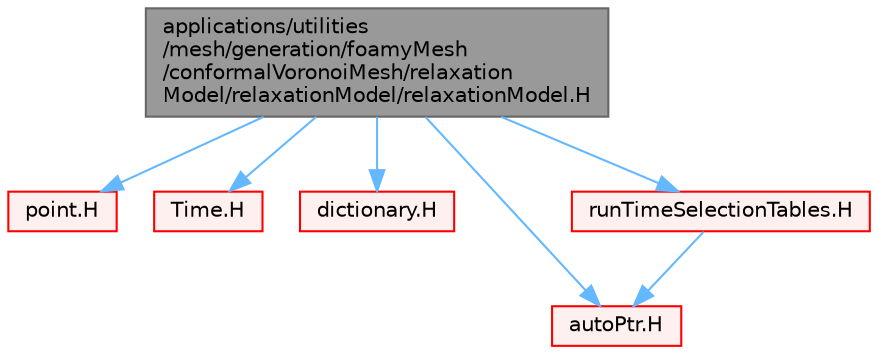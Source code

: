digraph "applications/utilities/mesh/generation/foamyMesh/conformalVoronoiMesh/relaxationModel/relaxationModel/relaxationModel.H"
{
 // LATEX_PDF_SIZE
  bgcolor="transparent";
  edge [fontname=Helvetica,fontsize=10,labelfontname=Helvetica,labelfontsize=10];
  node [fontname=Helvetica,fontsize=10,shape=box,height=0.2,width=0.4];
  Node1 [id="Node000001",label="applications/utilities\l/mesh/generation/foamyMesh\l/conformalVoronoiMesh/relaxation\lModel/relaxationModel/relaxationModel.H",height=0.2,width=0.4,color="gray40", fillcolor="grey60", style="filled", fontcolor="black",tooltip=" "];
  Node1 -> Node2 [id="edge1_Node000001_Node000002",color="steelblue1",style="solid",tooltip=" "];
  Node2 [id="Node000002",label="point.H",height=0.2,width=0.4,color="red", fillcolor="#FFF0F0", style="filled",URL="$point_8H.html",tooltip=" "];
  Node1 -> Node80 [id="edge2_Node000001_Node000080",color="steelblue1",style="solid",tooltip=" "];
  Node80 [id="Node000080",label="Time.H",height=0.2,width=0.4,color="red", fillcolor="#FFF0F0", style="filled",URL="$Time_8H.html",tooltip=" "];
  Node1 -> Node166 [id="edge3_Node000001_Node000166",color="steelblue1",style="solid",tooltip=" "];
  Node166 [id="Node000166",label="dictionary.H",height=0.2,width=0.4,color="red", fillcolor="#FFF0F0", style="filled",URL="$dictionary_8H.html",tooltip=" "];
  Node1 -> Node86 [id="edge4_Node000001_Node000086",color="steelblue1",style="solid",tooltip=" "];
  Node86 [id="Node000086",label="autoPtr.H",height=0.2,width=0.4,color="red", fillcolor="#FFF0F0", style="filled",URL="$autoPtr_8H.html",tooltip=" "];
  Node1 -> Node159 [id="edge5_Node000001_Node000159",color="steelblue1",style="solid",tooltip=" "];
  Node159 [id="Node000159",label="runTimeSelectionTables.H",height=0.2,width=0.4,color="red", fillcolor="#FFF0F0", style="filled",URL="$runTimeSelectionTables_8H.html",tooltip="Macros to ease declaration of run-time selection tables."];
  Node159 -> Node86 [id="edge6_Node000159_Node000086",color="steelblue1",style="solid",tooltip=" "];
}
